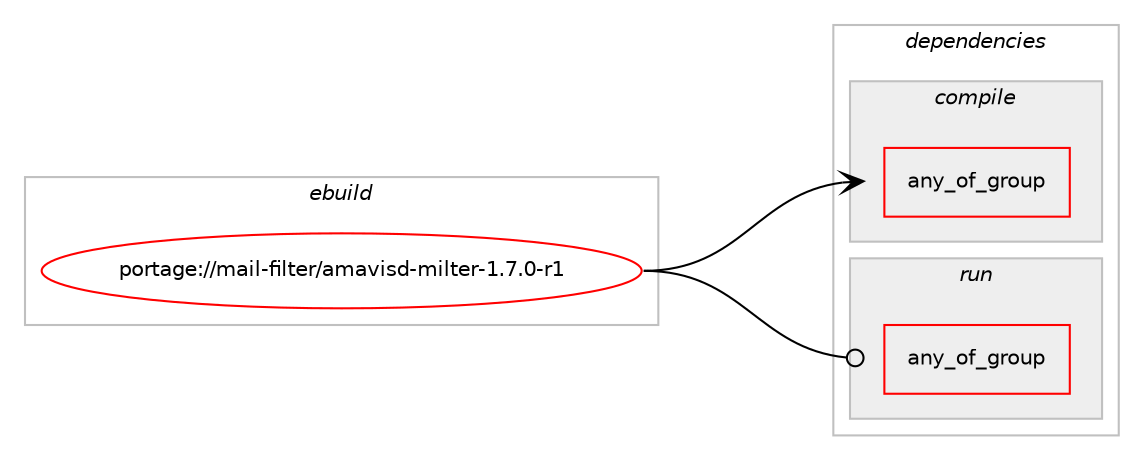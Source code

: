 digraph prolog {

# *************
# Graph options
# *************

newrank=true;
concentrate=true;
compound=true;
graph [rankdir=LR,fontname=Helvetica,fontsize=10,ranksep=1.5];#, ranksep=2.5, nodesep=0.2];
edge  [arrowhead=vee];
node  [fontname=Helvetica,fontsize=10];

# **********
# The ebuild
# **********

subgraph cluster_leftcol {
color=gray;
rank=same;
label=<<i>ebuild</i>>;
id [label="portage://mail-filter/amavisd-milter-1.7.0-r1", color=red, width=4, href="../mail-filter/amavisd-milter-1.7.0-r1.svg"];
}

# ****************
# The dependencies
# ****************

subgraph cluster_midcol {
color=gray;
label=<<i>dependencies</i>>;
subgraph cluster_compile {
fillcolor="#eeeeee";
style=filled;
label=<<i>compile</i>>;
subgraph any2060 {
dependency146186 [label=<<TABLE BORDER="0" CELLBORDER="1" CELLSPACING="0" CELLPADDING="4"><TR><TD CELLPADDING="10">any_of_group</TD></TR></TABLE>>, shape=none, color=red];# *** BEGIN UNKNOWN DEPENDENCY TYPE (TODO) ***
# dependency146186 -> package_dependency(portage://mail-filter/amavisd-milter-1.7.0-r1,install,no,mail-filter,libmilter,none,[,,],[],[])
# *** END UNKNOWN DEPENDENCY TYPE (TODO) ***

# *** BEGIN UNKNOWN DEPENDENCY TYPE (TODO) ***
# dependency146186 -> package_dependency(portage://mail-filter/amavisd-milter-1.7.0-r1,install,no,mail-mta,sendmail,none,[,,],[],[])
# *** END UNKNOWN DEPENDENCY TYPE (TODO) ***

}
id:e -> dependency146186:w [weight=20,style="solid",arrowhead="vee"];
}
subgraph cluster_compileandrun {
fillcolor="#eeeeee";
style=filled;
label=<<i>compile and run</i>>;
}
subgraph cluster_run {
fillcolor="#eeeeee";
style=filled;
label=<<i>run</i>>;
subgraph any2061 {
dependency146187 [label=<<TABLE BORDER="0" CELLBORDER="1" CELLSPACING="0" CELLPADDING="4"><TR><TD CELLPADDING="10">any_of_group</TD></TR></TABLE>>, shape=none, color=red];# *** BEGIN UNKNOWN DEPENDENCY TYPE (TODO) ***
# dependency146187 -> package_dependency(portage://mail-filter/amavisd-milter-1.7.0-r1,run,no,mail-filter,libmilter,none,[,,],[],[])
# *** END UNKNOWN DEPENDENCY TYPE (TODO) ***

# *** BEGIN UNKNOWN DEPENDENCY TYPE (TODO) ***
# dependency146187 -> package_dependency(portage://mail-filter/amavisd-milter-1.7.0-r1,run,no,mail-mta,sendmail,none,[,,],[],[])
# *** END UNKNOWN DEPENDENCY TYPE (TODO) ***

}
id:e -> dependency146187:w [weight=20,style="solid",arrowhead="odot"];
# *** BEGIN UNKNOWN DEPENDENCY TYPE (TODO) ***
# id -> package_dependency(portage://mail-filter/amavisd-milter-1.7.0-r1,run,no,mail-filter,amavisd-new,none,[,,],[],[])
# *** END UNKNOWN DEPENDENCY TYPE (TODO) ***

}
}

# **************
# The candidates
# **************

subgraph cluster_choices {
rank=same;
color=gray;
label=<<i>candidates</i>>;

}

}
